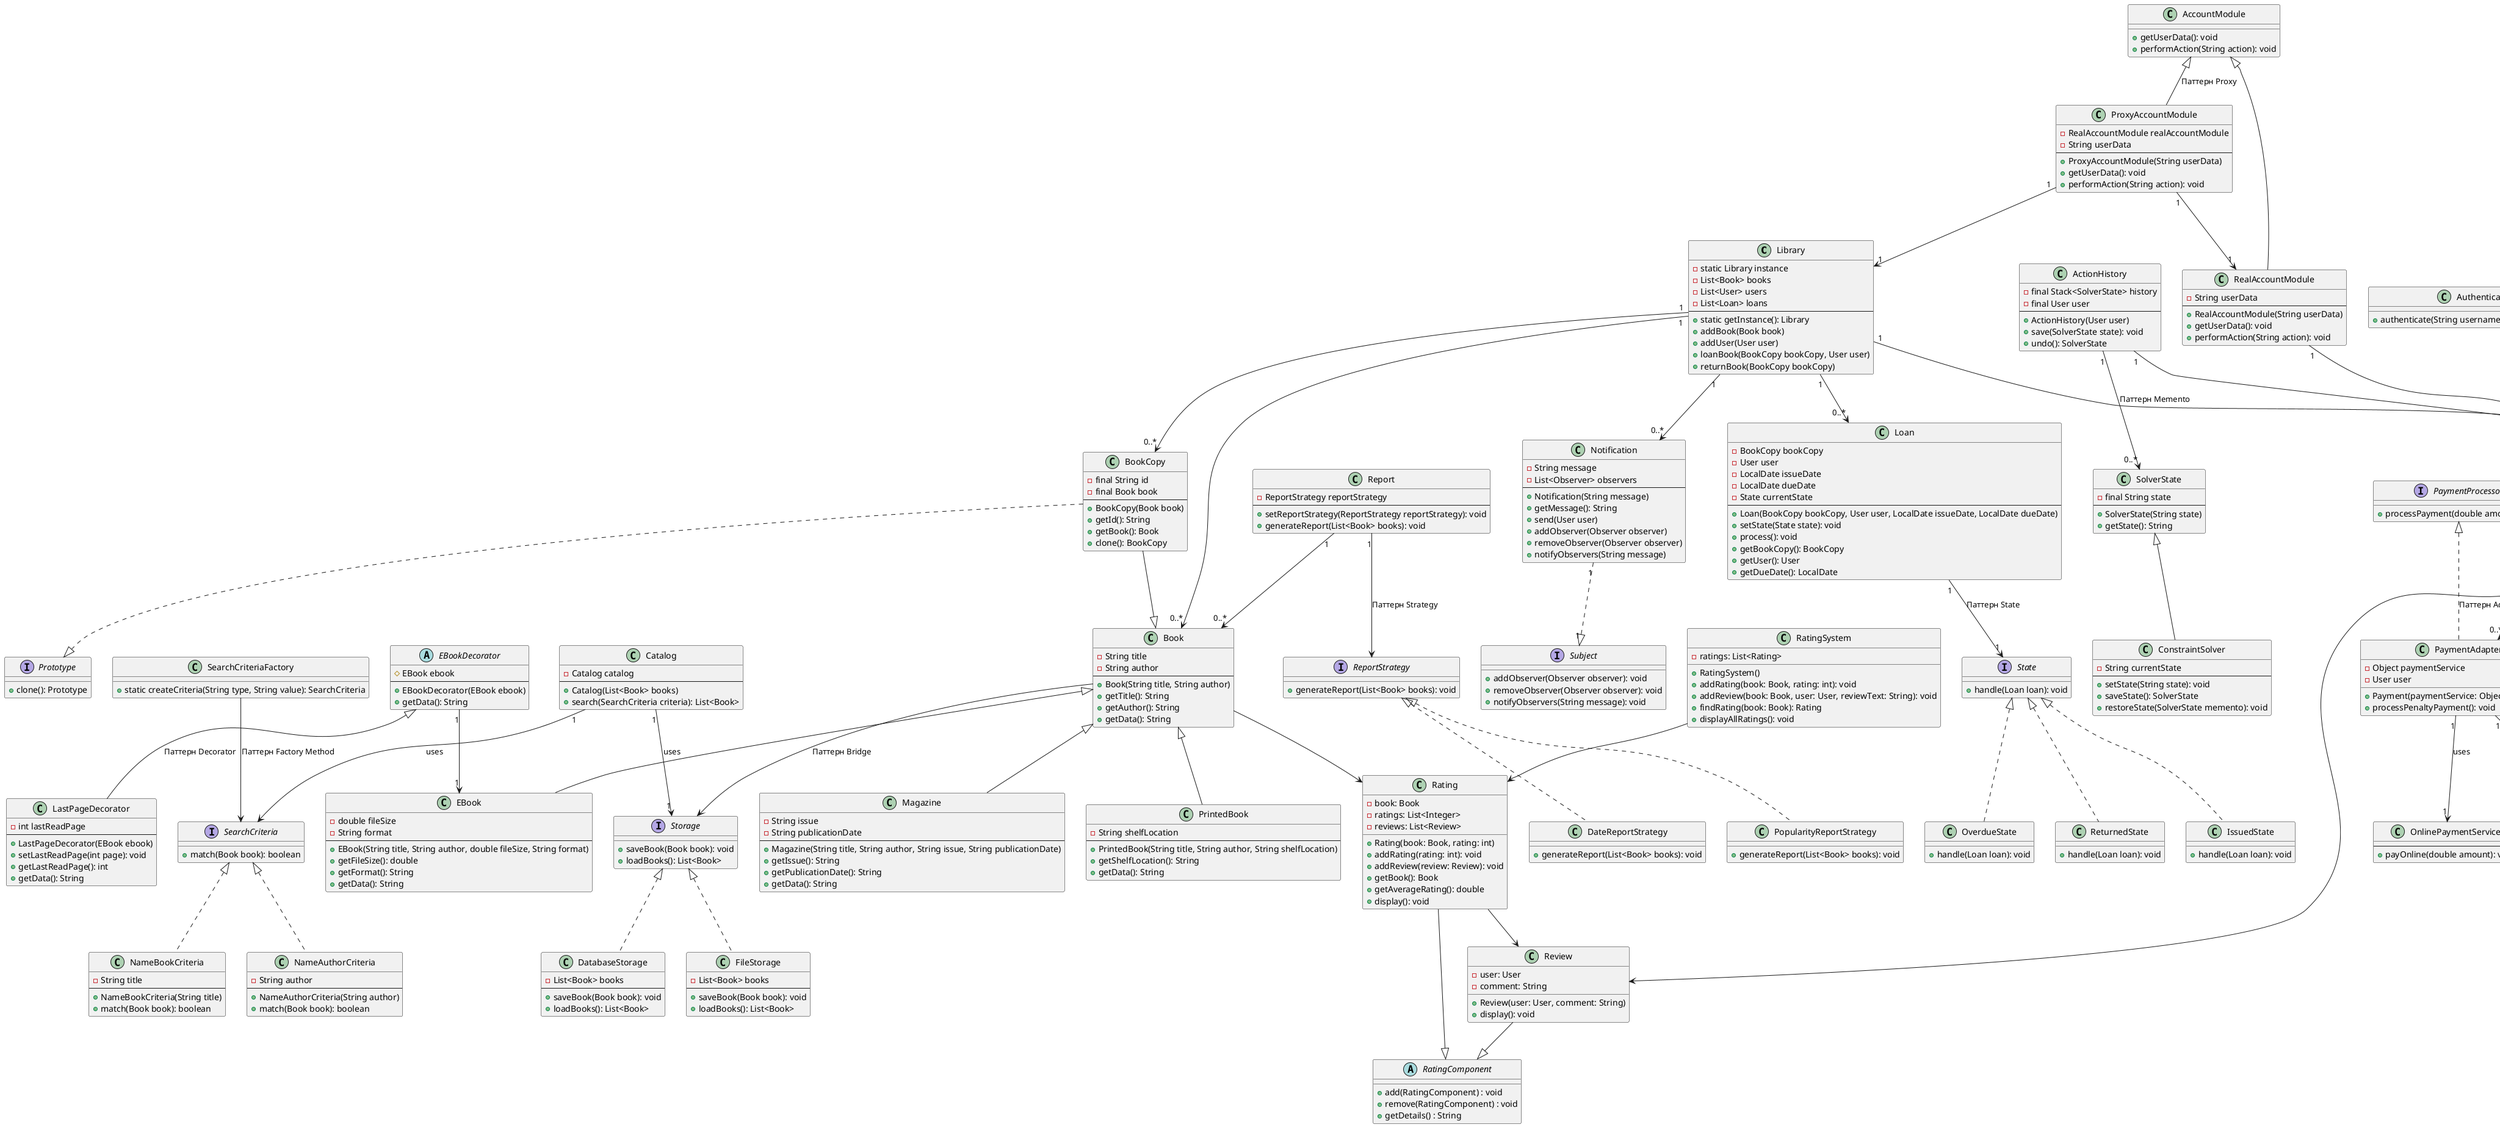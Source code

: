 @startuml
' Паттерн Одиночка (Singleton)
class Library {
    - static Library instance
    - List<Book> books
    - List<User> users
    - List<Loan> loans
    --
    + static getInstance(): Library
    + addBook(Book book)
    + addUser(User user)
    + loanBook(BookCopy bookCopy, User user)
    + returnBook(BookCopy bookCopy)
}

' Паттерн Декоратор (Decorator)
abstract class EBookDecorator {
    # EBook ebook
    --
    + EBookDecorator(EBook ebook)
    + getData(): String
}

class LastPageDecorator {
    - int lastReadPage
    --
    + LastPageDecorator(EBook ebook)
    + setLastReadPage(int page): void
    + getLastReadPage(): int
    + getData(): String
}

EBookDecorator <|-- LastPageDecorator : "Паттерн Decorator"
EBookDecorator "1" --> "1" EBook

class Book {
    - String title
    - String author
    --
    + Book(String title, String author)
    + getTitle(): String
    + getAuthor(): String
    + getData(): String
}

class PrintedBook {
    - String shelfLocation
    --
    + PrintedBook(String title, String author, String shelfLocation)
    + getShelfLocation(): String
    + getData(): String
}

class EBook {
    - double fileSize
    - String format
    --
    + EBook(String title, String author, double fileSize, String format)
    + getFileSize(): double
    + getFormat(): String
    + getData(): String
}

class Magazine {
    - String issue
    - String publicationDate
    --
    + Magazine(String title, String author, String issue, String publicationDate)
    + getIssue(): String
    + getPublicationDate(): String
    + getData(): String
}

Book <|-- PrintedBook
Book <|-- EBook
Book <|-- Magazine

' Паттерн Прототип (Prototype)
class BookCopy {
    - final String id
    - final Book book
    --
    + BookCopy(Book book)
    + getId(): String
    + getBook(): Book
    + clone(): BookCopy
}

interface Prototype {
    + clone(): Prototype
}

BookCopy ..|> Prototype
BookCopy --|> Book

' Паттерн Состояние (State)
class Loan {
    - BookCopy bookCopy
    - User user
    - LocalDate issueDate
    - LocalDate dueDate
    - State currentState
    --
    + Loan(BookCopy bookCopy, User user, LocalDate issueDate, LocalDate dueDate)
    + setState(State state): void
    + process(): void
    + getBookCopy(): BookCopy
    + getUser(): User
    + getDueDate(): LocalDate
}

interface State {
    + handle(Loan loan): void
}

class IssuedState {
    + handle(Loan loan): void
}

class OverdueState {
    + handle(Loan loan): void
}

class ReturnedState {
    + handle(Loan loan): void
}

Loan "1" --> "1" State : "Паттерн State"
State <|.. IssuedState
State <|.. OverdueState
State <|.. ReturnedState

' Паттерн Фабричный метод (Factory Method)
class Catalog {
    - Catalog catalog
    --
    + Catalog(List<Book> books)
    + search(SearchCriteria criteria): List<Book>
}

interface SearchCriteria {
    + match(Book book): boolean
}

class NameAuthorCriteria {
    - String author
    --
    + NameAuthorCriteria(String author)
    + match(Book book): boolean
}

class NameBookCriteria {
    - String title
    --
    + NameBookCriteria(String title)
    + match(Book book): boolean
}

class SearchCriteriaFactory {
    + static createCriteria(String type, String value): SearchCriteria
}
interface Storage {
    + saveBook(Book book): void
    + loadBooks(): List<Book>
}

class FileStorage {
    - List<Book> books
    --
    + saveBook(Book book): void
    + loadBooks(): List<Book>
}

class DatabaseStorage {
    - List<Book> books
    --
    + saveBook(Book book): void
    + loadBooks(): List<Book>
}

Catalog "1" --> "1" Storage : "uses"
Book --> Storage : "Паттерн Bridge "
Storage <|.. DatabaseStorage
Storage <|.. FileStorage

Catalog "1" --> SearchCriteria : "uses"
SearchCriteria <|.. NameAuthorCriteria
SearchCriteria <|.. NameBookCriteria
SearchCriteriaFactory --> SearchCriteria : "Паттерн Factory Method"


' Пользовательская иерархия
abstract class User {
    - name: String
    --
    + getName(): String
    + getNumberBooks(): int
    + getAmountTime(): int
    + printUserPermissions(): void
    + update(String message): void
}

class Librarian {
    + getNumberBooks(): int
    + getAmountTime(): int
}

class Professor {
    + getNumberBooks(): int
    + getAmountTime(): int
}

class Student {
    + getNumberBooks(): int
    + getAmountTime(): int
}

User <|-- Librarian
User <|-- Professor
User <|-- Student

' Ассоциации между классами
Library "1" --> "0..*" Book
Library "1" --> "0..*" BookCopy
Library "1" --> "0..*" User
Library "1" --> "0..*" Loan
Library "1" --> "0..*" Notification
Observer <|.. User : "Паттерн Observer"

' Паттерн Наблюдатель (Observer)
class Notification {
    - String message
    - List<Observer> observers
    --
    + Notification(String message)
    + getMessage(): String
    + send(User user)
    + addObserver(Observer observer)
    + removeObserver(Observer observer)
    + notifyObservers(String message)
}

interface Observer {
    + update(String message): void
}

interface Subject {
    + addObserver(Observer observer): void
    + removeObserver(Observer observer): void
    + notifyObservers(String message): void
}

Notification "1" ..|> "1" Subject


' Паттерн Стратегия (Strategy)
class Report {
    - ReportStrategy reportStrategy
    --
    + setReportStrategy(ReportStrategy reportStrategy): void
    + generateReport(List<Book> books): void
}

interface ReportStrategy {
    + generateReport(List<Book> books): void
}

class DateReportStrategy {
    + generateReport(List<Book> books): void
}

class PopularityReportStrategy {
    + generateReport(List<Book> books): void
}

Report "1" --> ReportStrategy : "Паттерн Strategy"
Report "1" --> "0..*" Book
ReportStrategy <|.. DateReportStrategy
ReportStrategy <|.. PopularityReportStrategy

' Новые классы
class AccountModule {
    + getUserData(): void
    + performAction(String action): void
}

class RealAccountModule {
    - String userData
    --
    + RealAccountModule(String userData)
    + getUserData(): void
    + performAction(String action): void
}

class ProxyAccountModule {
    - RealAccountModule realAccountModule
    - String userData
    --
    + ProxyAccountModule(String userData)
    + getUserData(): void
    + performAction(String action): void
}

AccountModule <|-- RealAccountModule
AccountModule <|-- ProxyAccountModule : "Паттерн Proxy"
ProxyAccountModule "1" --> "1" RealAccountModule

' Связи с другими компонентами
RealAccountModule "1" --> "0..*" User
ProxyAccountModule "1" --> "1" Library

' Классы истории действий
class ActionHistory {
    - final Stack<SolverState> history
    - final User user
    --
    + ActionHistory(User user)
    + save(SolverState state): void
    + undo(): SolverState
}


class ConstraintSolver {
    - String currentState
    --
    + setState(String state): void
    + saveState(): SolverState
    + restoreState(SolverState memento): void
}

class SolverState {
    - final String state
    --
    + SolverState(String state)
    + getState(): String
}

ActionHistory "1" --> "1" User
ActionHistory "1" --> "0..*" SolverState : "Паттерн Memento"
SolverState <|-- ConstraintSolver

' Аутентификация и Сессии
class AuthenticationFacade {
    - AuthenticationService authService
    - SessionManager sessionManager
    --
    + AuthenticationFacade()
    + login(User user, String password): boolean
    + logout(User user): void
}

class AuthenticationService {
    + authenticate(String username, String password): boolean
}

class SessionManager {
    + createSession(String username): void
    + destroySession(String username): void
}

AuthenticationFacade "1" --> "1" AuthenticationService : "Паттерн Facade"
AuthenticationFacade "1" --> "1" SessionManager : "uses"
AuthenticationService "1" --> "0..*" User
SessionManager "1" --> "0..*" User

' Связь с другими классами
AuthenticationFacade "1" --> "0..*" User
' Классы и отношения платежей
class PaymentAdapter {
    - Object paymentService
    - User user
    + Payment(paymentService: Object, user: User)
    + processPenaltyPayment(): void
}

interface PaymentProcessor {
    + processPayment(double amount): void
}

class OnlinePaymentService {
    --
    + payOnline(double amount): void
}

class TerminalPaymentService {
    --
    + payAtTerminal(double amount): void
}

PaymentProcessor <|.. PaymentAdapter : "Паттерн Adapter"
PaymentAdapter "1" --> "1" OnlinePaymentService : "uses"
PaymentAdapter "1" --> "1" TerminalPaymentService : "uses"

' Связи с другими компонентами
User "1" --> "0..*" PaymentAdapter

' Абстрактный класс для компонентов рейтинга
abstract class RatingComponent {
    +add(RatingComponent) : void
    +remove(RatingComponent) : void
    +getDetails() : String
}
class Rating {
    - book: Book
    - ratings: List<Integer>
    - reviews: List<Review>
    + Rating(book: Book, rating: int)
    + addRating(rating: int): void
    + addReview(review: Review): void
    + getBook(): Book
    + getAverageRating(): double
    + display(): void
}

class Review {
    - user: User
    - comment: String
    + Review(user: User, comment: String)
    + display(): void
}

class RatingSystem {
    - ratings: List<Rating>
    + RatingSystem()
    + addRating(book: Book, rating: int): void
    + addReview(book: Book, user: User, reviewText: String): void
    + findRating(book: Book): Rating
    + displayAllRatings(): void
}

' Отношения
Rating --|> RatingComponent
Review --|> RatingComponent
RatingSystem --> Rating
Rating --> Review
Book --> Rating
User --> Review

@enduml